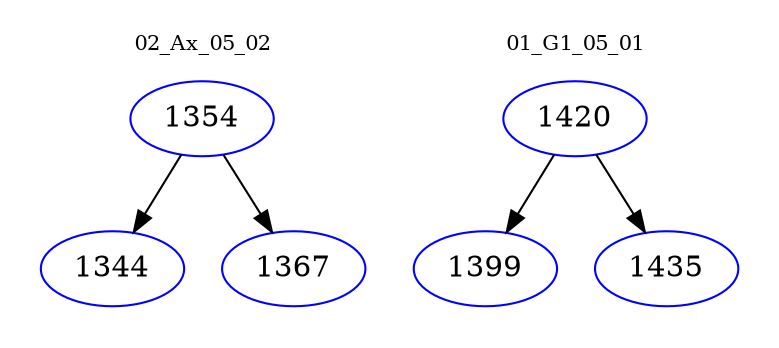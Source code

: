digraph{
subgraph cluster_0 {
color = white
label = "02_Ax_05_02";
fontsize=10;
T0_1354 [label="1354", color="blue"]
T0_1354 -> T0_1344 [color="black"]
T0_1344 [label="1344", color="blue"]
T0_1354 -> T0_1367 [color="black"]
T0_1367 [label="1367", color="blue"]
}
subgraph cluster_1 {
color = white
label = "01_G1_05_01";
fontsize=10;
T1_1420 [label="1420", color="blue"]
T1_1420 -> T1_1399 [color="black"]
T1_1399 [label="1399", color="blue"]
T1_1420 -> T1_1435 [color="black"]
T1_1435 [label="1435", color="blue"]
}
}
